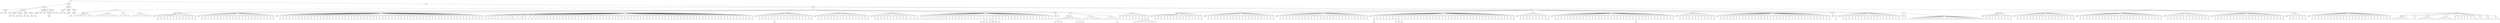 digraph Tree {
	"t0" [label = "TEI"];
	"t1" [label = "teiHeader"];
	"t2" [label = "fileDesc"];
	"t3" [label = "titleStmt"];
	"t4" [label = "title"];
	"t5" [label = "author"];
	"t6" [label = "editionStmt"];
	"t7" [label = "edition"];
	"t8" [label = "respStmt"];
	"t9" [label = "name"];
	"t10" [label = "resp"];
	"t11" [label = "respStmt"];
	"t12" [label = "name"];
	"t13" [label = "resp"];
	"t14" [label = "respStmt"];
	"t15" [label = "name"];
	"t16" [label = "resp"];
	"t17" [label = "respStmt"];
	"t18" [label = "name"];
	"t19" [label = "resp"];
	"t20" [label = "publicationStmt"];
	"t21" [label = "publisher"];
	"t22" [label = "date"];
	"t23" [label = "date"];
	"t24" [label = "availability"];
	"t25" [label = "licence"];
	"t26" [label = "idno"];
	"t27" [label = "idno"];
	"t28" [label = "sourceDesc"];
	"t29" [label = "profileDesc"];
	"t30" [label = "creation"];
	"t31" [label = "date"];
	"t32" [label = "date"];
	"t33" [label = "langUsage"];
	"t34" [label = "language"];
	"t35" [label = "textClass"];
	"t36" [label = "keywords"];
	"t37" [label = "term"];
	"t38" [label = "text"];
	"t39" [label = "body"];
	"t40" [label = "div1"];
	"t41" [label = "head"];
	"t42" [label = "sp"];
	"t43" [label = "l"];
	"t44" [label = "l"];
	"t45" [label = "l"];
	"t46" [label = "l"];
	"t47" [label = "l"];
	"t48" [label = "l"];
	"t49" [label = "l"];
	"t50" [label = "sp"];
	"t51" [label = "l"];
	"t52" [label = "l"];
	"t53" [label = "l"];
	"t54" [label = "l"];
	"t55" [label = "l"];
	"t56" [label = "l"];
	"t57" [label = "l"];
	"t58" [label = "l"];
	"t59" [label = "sp"];
	"t60" [label = "l"];
	"t61" [label = "l"];
	"t62" [label = "l"];
	"t63" [label = "l"];
	"t64" [label = "sp"];
	"t65" [label = "l"];
	"t66" [label = "l"];
	"t67" [label = "l"];
	"t68" [label = "l"];
	"t69" [label = "l"];
	"t70" [label = "l"];
	"t71" [label = "l"];
	"t72" [label = "div1"];
	"t73" [label = "head"];
	"t74" [label = "div2"];
	"t75" [label = "head"];
	"t76" [label = "sp"];
	"t77" [label = "p"];
	"t78" [label = "sp"];
	"t79" [label = "p"];
	"t80" [label = "sp"];
	"t81" [label = "p"];
	"t82" [label = "sp"];
	"t83" [label = "p"];
	"t84" [label = "sp"];
	"t85" [label = "p"];
	"t86" [label = "sp"];
	"t87" [label = "p"];
	"t88" [label = "sp"];
	"t89" [label = "p"];
	"t90" [label = "sp"];
	"t91" [label = "p"];
	"t92" [label = "sp"];
	"t93" [label = "p"];
	"t94" [label = "sp"];
	"t95" [label = "p"];
	"t96" [label = "sp"];
	"t97" [label = "p"];
	"t98" [label = "sp"];
	"t99" [label = "p"];
	"t100" [label = "sp"];
	"t101" [label = "p"];
	"t102" [label = "div2"];
	"t103" [label = "head"];
	"t104" [label = "sp"];
	"t105" [label = "p"];
	"t106" [label = "sp"];
	"t107" [label = "p"];
	"t108" [label = "sp"];
	"t109" [label = "p"];
	"t110" [label = "sp"];
	"t111" [label = "p"];
	"t112" [label = "sp"];
	"t113" [label = "p"];
	"t114" [label = "sp"];
	"t115" [label = "p"];
	"t116" [label = "sp"];
	"t117" [label = "p"];
	"t118" [label = "sp"];
	"t119" [label = "p"];
	"t120" [label = "sp"];
	"t121" [label = "p"];
	"t122" [label = "sp"];
	"t123" [label = "p"];
	"t124" [label = "sp"];
	"t125" [label = "p"];
	"t126" [label = "sp"];
	"t127" [label = "p"];
	"t128" [label = "sp"];
	"t129" [label = "p"];
	"t130" [label = "sp"];
	"t131" [label = "p"];
	"t132" [label = "sp"];
	"t133" [label = "p"];
	"t134" [label = "sp"];
	"t135" [label = "p"];
	"t136" [label = "sp"];
	"t137" [label = "p"];
	"t138" [label = "sp"];
	"t139" [label = "p"];
	"t140" [label = "sp"];
	"t141" [label = "p"];
	"t142" [label = "sp"];
	"t143" [label = "p"];
	"t144" [label = "sp"];
	"t145" [label = "p"];
	"t146" [label = "sp"];
	"t147" [label = "p"];
	"t148" [label = "sp"];
	"t149" [label = "p"];
	"t150" [label = "sp"];
	"t151" [label = "p"];
	"t152" [label = "div2"];
	"t153" [label = "head"];
	"t154" [label = "sp"];
	"t155" [label = "p"];
	"t156" [label = "sp"];
	"t157" [label = "p"];
	"t158" [label = "sp"];
	"t159" [label = "p"];
	"t160" [label = "sp"];
	"t161" [label = "p"];
	"t162" [label = "sp"];
	"t163" [label = "p"];
	"t164" [label = "sp"];
	"t165" [label = "p"];
	"t166" [label = "sp"];
	"t167" [label = "p"];
	"t168" [label = "sp"];
	"t169" [label = "p"];
	"t170" [label = "sp"];
	"t171" [label = "p"];
	"t172" [label = "sp"];
	"t173" [label = "p"];
	"t174" [label = "sp"];
	"t175" [label = "p"];
	"t176" [label = "sp"];
	"t177" [label = "p"];
	"t178" [label = "sp"];
	"t179" [label = "p"];
	"t180" [label = "sp"];
	"t181" [label = "p"];
	"t182" [label = "sp"];
	"t183" [label = "p"];
	"t184" [label = "sp"];
	"t185" [label = "p"];
	"t186" [label = "sp"];
	"t187" [label = "p"];
	"t188" [label = "sp"];
	"t189" [label = "p"];
	"t190" [label = "sp"];
	"t191" [label = "p"];
	"t192" [label = "sp"];
	"t193" [label = "p"];
	"t194" [label = "sp"];
	"t195" [label = "p"];
	"t196" [label = "sp"];
	"t197" [label = "p"];
	"t198" [label = "sp"];
	"t199" [label = "p"];
	"t200" [label = "sp"];
	"t201" [label = "p"];
	"t202" [label = "sp"];
	"t203" [label = "p"];
	"t204" [label = "sp"];
	"t205" [label = "p"];
	"t206" [label = "sp"];
	"t207" [label = "p"];
	"t208" [label = "sp"];
	"t209" [label = "p"];
	"t210" [label = "sp"];
	"t211" [label = "p"];
	"t212" [label = "sp"];
	"t213" [label = "p"];
	"t214" [label = "sp"];
	"t215" [label = "p"];
	"t216" [label = "sp"];
	"t217" [label = "p"];
	"t218" [label = "sp"];
	"t219" [label = "p"];
	"t220" [label = "sp"];
	"t221" [label = "p"];
	"t222" [label = "sp"];
	"t223" [label = "p"];
	"t224" [label = "sp"];
	"t225" [label = "p"];
	"t226" [label = "sp"];
	"t227" [label = "p"];
	"t228" [label = "sp"];
	"t229" [label = "p"];
	"t230" [label = "sp"];
	"t231" [label = "p"];
	"t232" [label = "sp"];
	"t233" [label = "p"];
	"t234" [label = "sp"];
	"t235" [label = "p"];
	"t236" [label = "sp"];
	"t237" [label = "p"];
	"t238" [label = "sp"];
	"t239" [label = "p"];
	"t240" [label = "sp"];
	"t241" [label = "p"];
	"t242" [label = "sp"];
	"t243" [label = "p"];
	"t244" [label = "sp"];
	"t245" [label = "p"];
	"t246" [label = "sp"];
	"t247" [label = "p"];
	"t248" [label = "sp"];
	"t249" [label = "p"];
	"t250" [label = "sp"];
	"t251" [label = "p"];
	"t252" [label = "sp"];
	"t253" [label = "p"];
	"t254" [label = "sp"];
	"t255" [label = "p"];
	"t256" [label = "sp"];
	"t257" [label = "p"];
	"t258" [label = "sp"];
	"t259" [label = "p"];
	"t260" [label = "sp"];
	"t261" [label = "p"];
	"t262" [label = "sp"];
	"t263" [label = "p"];
	"t264" [label = "sp"];
	"t265" [label = "p"];
	"t266" [label = "sp"];
	"t267" [label = "p"];
	"t268" [label = "sp"];
	"t269" [label = "p"];
	"t270" [label = "sp"];
	"t271" [label = "p"];
	"t272" [label = "sp"];
	"t273" [label = "p"];
	"t274" [label = "sp"];
	"t275" [label = "p"];
	"t276" [label = "sp"];
	"t277" [label = "p"];
	"t278" [label = "sp"];
	"t279" [label = "p"];
	"t280" [label = "sp"];
	"t281" [label = "p"];
	"t282" [label = "sp"];
	"t283" [label = "p"];
	"t284" [label = "sp"];
	"t285" [label = "p"];
	"t286" [label = "div2"];
	"t287" [label = "head"];
	"t288" [label = "sp"];
	"t289" [label = "p"];
	"t290" [label = "sp"];
	"t291" [label = "p"];
	"t292" [label = "sp"];
	"t293" [label = "p"];
	"t294" [label = "sp"];
	"t295" [label = "p"];
	"t296" [label = "p"];
	"t297" [label = "sp"];
	"t298" [label = "p"];
	"t299" [label = "sp"];
	"t300" [label = "p"];
	"t301" [label = "sp"];
	"t302" [label = "p"];
	"t303" [label = "sp"];
	"t304" [label = "p"];
	"t305" [label = "p"];
	"t306" [label = "sp"];
	"t307" [label = "p"];
	"t308" [label = "sp"];
	"t309" [label = "p"];
	"t310" [label = "p"];
	"t311" [label = "sp"];
	"t312" [label = "p"];
	"t313" [label = "sp"];
	"t314" [label = "p"];
	"t315" [label = "sp"];
	"t316" [label = "p"];
	"t317" [label = "sp"];
	"t318" [label = "p"];
	"t319" [label = "sp"];
	"t320" [label = "p"];
	"t321" [label = "sp"];
	"t322" [label = "p"];
	"t323" [label = "p"];
	"t324" [label = "sp"];
	"t325" [label = "p"];
	"t326" [label = "sp"];
	"t327" [label = "p"];
	"t328" [label = "sp"];
	"t329" [label = "p"];
	"t330" [label = "sp"];
	"t331" [label = "p"];
	"t332" [label = "sp"];
	"t333" [label = "p"];
	"t334" [label = "sp"];
	"t335" [label = "p"];
	"t336" [label = "sp"];
	"t337" [label = "p"];
	"t338" [label = "sp"];
	"t339" [label = "p"];
	"t340" [label = "sp"];
	"t341" [label = "p"];
	"t342" [label = "sp"];
	"t343" [label = "p"];
	"t344" [label = "sp"];
	"t345" [label = "p"];
	"t346" [label = "sp"];
	"t347" [label = "p"];
	"t348" [label = "sp"];
	"t349" [label = "p"];
	"t350" [label = "sp"];
	"t351" [label = "p"];
	"t352" [label = "sp"];
	"t353" [label = "p"];
	"t354" [label = "sp"];
	"t355" [label = "p"];
	"t356" [label = "sp"];
	"t357" [label = "p"];
	"t358" [label = "sp"];
	"t359" [label = "p"];
	"t360" [label = "sp"];
	"t361" [label = "p"];
	"t362" [label = "sp"];
	"t363" [label = "p"];
	"t364" [label = "sp"];
	"t365" [label = "p"];
	"t366" [label = "sp"];
	"t367" [label = "p"];
	"t368" [label = "sp"];
	"t369" [label = "p"];
	"t370" [label = "sp"];
	"t371" [label = "p"];
	"t372" [label = "sp"];
	"t373" [label = "p"];
	"t374" [label = "sp"];
	"t375" [label = "p"];
	"t376" [label = "sp"];
	"t377" [label = "p"];
	"t378" [label = "sp"];
	"t379" [label = "p"];
	"t380" [label = "sp"];
	"t381" [label = "p"];
	"t382" [label = "sp"];
	"t383" [label = "p"];
	"t384" [label = "sp"];
	"t385" [label = "p"];
	"t386" [label = "sp"];
	"t387" [label = "p"];
	"t388" [label = "sp"];
	"t389" [label = "p"];
	"t390" [label = "sp"];
	"t391" [label = "p"];
	"t392" [label = "sp"];
	"t393" [label = "p"];
	"t394" [label = "sp"];
	"t395" [label = "p"];
	"t396" [label = "sp"];
	"t397" [label = "p"];
	"t398" [label = "sp"];
	"t399" [label = "p"];
	"t400" [label = "sp"];
	"t401" [label = "p"];
	"t402" [label = "sp"];
	"t403" [label = "p"];
	"t404" [label = "sp"];
	"t405" [label = "p"];
	"t406" [label = "sp"];
	"t407" [label = "p"];
	"t408" [label = "sp"];
	"t409" [label = "p"];
	"t410" [label = "sp"];
	"t411" [label = "p"];
	"t412" [label = "sp"];
	"t413" [label = "p"];
	"t414" [label = "sp"];
	"t415" [label = "p"];
	"t416" [label = "sp"];
	"t417" [label = "p"];
	"t418" [label = "sp"];
	"t419" [label = "p"];
	"t420" [label = "sp"];
	"t421" [label = "p"];
	"t422" [label = "sp"];
	"t423" [label = "p"];
	"t424" [label = "sp"];
	"t425" [label = "p"];
	"t426" [label = "sp"];
	"t427" [label = "p"];
	"t428" [label = "sp"];
	"t429" [label = "p"];
	"t430" [label = "sp"];
	"t431" [label = "p"];
	"t432" [label = "sp"];
	"t433" [label = "p"];
	"t434" [label = "sp"];
	"t435" [label = "p"];
	"t436" [label = "sp"];
	"t437" [label = "p"];
	"t438" [label = "sp"];
	"t439" [label = "p"];
	"t440" [label = "sp"];
	"t441" [label = "p"];
	"t442" [label = "sp"];
	"t443" [label = "p"];
	"t444" [label = "sp"];
	"t445" [label = "p"];
	"t446" [label = "sp"];
	"t447" [label = "p"];
	"t448" [label = "sp"];
	"t449" [label = "p"];
	"t450" [label = "sp"];
	"t451" [label = "p"];
	"t452" [label = "sp"];
	"t453" [label = "p"];
	"t454" [label = "sp"];
	"t455" [label = "p"];
	"t456" [label = "sp"];
	"t457" [label = "p"];
	"t458" [label = "div2"];
	"t459" [label = "head"];
	"t460" [label = "sp"];
	"t461" [label = "p"];
	"t462" [label = "sp"];
	"t463" [label = "p"];
	"t464" [label = "sp"];
	"t465" [label = "p"];
	"t466" [label = "sp"];
	"t467" [label = "p"];
	"t468" [label = "sp"];
	"t469" [label = "p"];
	"t470" [label = "sp"];
	"t471" [label = "p"];
	"t472" [label = "hi"];
	"t473" [label = "sp"];
	"t474" [label = "p"];
	"t475" [label = "sp"];
	"t476" [label = "p"];
	"t477" [label = "sp"];
	"t478" [label = "p"];
	"t479" [label = "sp"];
	"t480" [label = "p"];
	"t481" [label = "sp"];
	"t482" [label = "p"];
	"t483" [label = "sp"];
	"t484" [label = "p"];
	"t485" [label = "sp"];
	"t486" [label = "p"];
	"t487" [label = "sp"];
	"t488" [label = "p"];
	"t489" [label = "sp"];
	"t490" [label = "p"];
	"t491" [label = "sp"];
	"t492" [label = "p"];
	"t493" [label = "sp"];
	"t494" [label = "p"];
	"t495" [label = "sp"];
	"t496" [label = "p"];
	"t497" [label = "div2"];
	"t498" [label = "head"];
	"t499" [label = "sp"];
	"t500" [label = "p"];
	"t501" [label = "sp"];
	"t502" [label = "p"];
	"t503" [label = "sp"];
	"t504" [label = "p"];
	"t505" [label = "sp"];
	"t506" [label = "p"];
	"t507" [label = "sp"];
	"t508" [label = "p"];
	"t509" [label = "sp"];
	"t510" [label = "p"];
	"t511" [label = "sp"];
	"t512" [label = "p"];
	"t513" [label = "sp"];
	"t514" [label = "p"];
	"t515" [label = "sp"];
	"t516" [label = "p"];
	"t517" [label = "sp"];
	"t518" [label = "p"];
	"t519" [label = "sp"];
	"t520" [label = "p"];
	"t521" [label = "sp"];
	"t522" [label = "p"];
	"t523" [label = "sp"];
	"t524" [label = "p"];
	"t525" [label = "sp"];
	"t526" [label = "p"];
	"t527" [label = "sp"];
	"t528" [label = "p"];
	"t529" [label = "sp"];
	"t530" [label = "p"];
	"t531" [label = "sp"];
	"t532" [label = "p"];
	"t533" [label = "div2"];
	"t534" [label = "head"];
	"t535" [label = "sp"];
	"t536" [label = "p"];
	"t537" [label = "sp"];
	"t538" [label = "p"];
	"t539" [label = "sp"];
	"t540" [label = "p"];
	"t541" [label = "sp"];
	"t542" [label = "p"];
	"t543" [label = "sp"];
	"t544" [label = "p"];
	"t545" [label = "sp"];
	"t546" [label = "p"];
	"t547" [label = "sp"];
	"t548" [label = "p"];
	"t549" [label = "sp"];
	"t550" [label = "p"];
	"t551" [label = "sp"];
	"t552" [label = "p"];
	"t553" [label = "sp"];
	"t554" [label = "p"];
	"t555" [label = "sp"];
	"t556" [label = "p"];
	"t557" [label = "p"];
	"t558" [label = "sp"];
	"t559" [label = "p"];
	"t560" [label = "sp"];
	"t561" [label = "p"];
	"t562" [label = "sp"];
	"t563" [label = "p"];
	"t564" [label = "div2"];
	"t565" [label = "head"];
	"t566" [label = "sp"];
	"t567" [label = "p"];
	"t568" [label = "sp"];
	"t569" [label = "p"];
	"t570" [label = "sp"];
	"t571" [label = "p"];
	"t572" [label = "sp"];
	"t573" [label = "p"];
	"t574" [label = "sp"];
	"t575" [label = "p"];
	"t576" [label = "sp"];
	"t577" [label = "p"];
	"t578" [label = "sp"];
	"t579" [label = "p"];
	"t580" [label = "sp"];
	"t581" [label = "p"];
	"t582" [label = "p"];
	"t583" [label = "sp"];
	"t584" [label = "p"];
	"t585" [label = "sp"];
	"t586" [label = "p"];
	"t587" [label = "sp"];
	"t588" [label = "p"];
	"t589" [label = "sp"];
	"t590" [label = "p"];
	"t591" [label = "sp"];
	"t592" [label = "p"];
	"t593" [label = "sp"];
	"t594" [label = "p"];
	"t595" [label = "sp"];
	"t596" [label = "p"];
	"t597" [label = "sp"];
	"t598" [label = "p"];
	"t599" [label = "sp"];
	"t600" [label = "p"];
	"t601" [label = "sp"];
	"t602" [label = "p"];
	"t603" [label = "sp"];
	"t604" [label = "p"];
	"t605" [label = "sp"];
	"t606" [label = "p"];
	"t607" [label = "sp"];
	"t608" [label = "p"];
	"t609" [label = "hi"];
	"t610" [label = "hi"];
	"t611" [label = "hi"];
	"t612" [label = "sp"];
	"t613" [label = "p"];
	"t614" [label = "hi"];
	"t615" [label = "hi"];
	"t616" [label = "hi"];
	"t617" [label = "hi"];
	"t618" [label = "sp"];
	"t619" [label = "p"];
	"t620" [label = "sp"];
	"t621" [label = "p"];
	"t622" [label = "sp"];
	"t623" [label = "p"];
	"t624" [label = "sp"];
	"t625" [label = "p"];
	"t626" [label = "sp"];
	"t627" [label = "p"];
	"t628" [label = "sp"];
	"t629" [label = "p"];
	"t630" [label = "sp"];
	"t631" [label = "p"];
	"t632" [label = "sp"];
	"t633" [label = "p"];
	"t634" [label = "sp"];
	"t635" [label = "p"];
	"t636" [label = "sp"];
	"t637" [label = "p"];
	"t638" [label = "sp"];
	"t639" [label = "p"];
	"t640" [label = "sp"];
	"t641" [label = "p"];
	"t642" [label = "sp"];
	"t643" [label = "p"];
	"t644" [label = "sp"];
	"t645" [label = "p"];
	"t646" [label = "sp"];
	"t647" [label = "p"];
	"t648" [label = "sp"];
	"t649" [label = "p"];
	"t650" [label = "sp"];
	"t651" [label = "p"];
	"t652" [label = "sp"];
	"t653" [label = "p"];
	"t654" [label = "sp"];
	"t655" [label = "p"];
	"t656" [label = "sp"];
	"t657" [label = "p"];
	"t658" [label = "div2"];
	"t659" [label = "head"];
	"t660" [label = "sp"];
	"t661" [label = "p"];
	"t662" [label = "div2"];
	"t663" [label = "head"];
	"t664" [label = "sp"];
	"t665" [label = "l"];
	"t666" [label = "hi"];
	"t667" [label = "hi"];
	"t668" [label = "hi"];
	"t669" [label = "l"];
	"t670" [label = "l"];
	"t671" [label = "l"];
	"t672" [label = "l"];
	"t673" [label = "l"];
	"t674" [label = "l"];
	"t675" [label = "l"];
	"t676" [label = "hi"];
	"t677" [label = "hi"];
	"t678" [label = "hi"];
	"t679" [label = "sp"];
	"t680" [label = "l"];
	"t681" [label = "l"];
	"t682" [label = "l"];
	"t683" [label = "l"];
	"t684" [label = "l"];
	"t685" [label = "l"];
	"t686" [label = "l"];
	"t687" [label = "sp"];
	"t688" [label = "l"];
	"t689" [label = "l"];
	"t690" [label = "l"];
	"t691" [label = "l"];
	"t692" [label = "l"];
	"t693" [label = "hi"];
	"t694" [label = "l"];
	"t695" [label = "div2"];
	"t696" [label = "head"];
	"t697" [label = "sp"];
	"t698" [label = "p"];
	"t699" [label = "sp"];
	"t700" [label = "p"];
	"t701" [label = "sp"];
	"t702" [label = "p"];
	"t703" [label = "sp"];
	"t704" [label = "p"];
	"t705" [label = "sp"];
	"t706" [label = "p"];
	"t707" [label = "sp"];
	"t708" [label = "p"];
	"t709" [label = "sp"];
	"t710" [label = "p"];
	"t711" [label = "sp"];
	"t712" [label = "lg"];
	"t713" [label = "l"];
	"t714" [label = "l"];
	"t715" [label = "l"];
	"t716" [label = "l"];
	"t717" [label = "l"];
	"t718" [label = "l"];
	"t719" [label = "l"];
	"t720" [label = "l"];
	"t721" [label = "sp"];
	"t722" [label = "p"];
	"t723" [label = "div1"];
	"t724" [label = "head"];
	"t725" [label = "div2"];
	"t726" [label = "head"];
	"t727" [label = "sp"];
	"t728" [label = "p"];
	"t729" [label = "sp"];
	"t730" [label = "p"];
	"t731" [label = "sp"];
	"t732" [label = "p"];
	"t733" [label = "sp"];
	"t734" [label = "p"];
	"t735" [label = "sp"];
	"t736" [label = "p"];
	"t737" [label = "sp"];
	"t738" [label = "p"];
	"t739" [label = "sp"];
	"t740" [label = "p"];
	"t741" [label = "sp"];
	"t742" [label = "p"];
	"t743" [label = "sp"];
	"t744" [label = "p"];
	"t745" [label = "sp"];
	"t746" [label = "p"];
	"t747" [label = "sp"];
	"t748" [label = "p"];
	"t749" [label = "sp"];
	"t750" [label = "p"];
	"t751" [label = "sp"];
	"t752" [label = "p"];
	"t753" [label = "sp"];
	"t754" [label = "p"];
	"t755" [label = "sp"];
	"t756" [label = "p"];
	"t757" [label = "sp"];
	"t758" [label = "p"];
	"t759" [label = "div2"];
	"t760" [label = "head"];
	"t761" [label = "sp"];
	"t762" [label = "p"];
	"t763" [label = "sp"];
	"t764" [label = "p"];
	"t765" [label = "sp"];
	"t766" [label = "p"];
	"t767" [label = "sp"];
	"t768" [label = "p"];
	"t769" [label = "sp"];
	"t770" [label = "p"];
	"t771" [label = "sp"];
	"t772" [label = "p"];
	"t773" [label = "sp"];
	"t774" [label = "p"];
	"t775" [label = "sp"];
	"t776" [label = "p"];
	"t777" [label = "sp"];
	"t778" [label = "p"];
	"t779" [label = "sp"];
	"t780" [label = "p"];
	"t781" [label = "sp"];
	"t782" [label = "p"];
	"t783" [label = "sp"];
	"t784" [label = "p"];
	"t785" [label = "sp"];
	"t786" [label = "p"];
	"t787" [label = "sp"];
	"t788" [label = "p"];
	"t789" [label = "sp"];
	"t790" [label = "p"];
	"t791" [label = "sp"];
	"t792" [label = "p"];
	"t793" [label = "sp"];
	"t794" [label = "p"];
	"t795" [label = "sp"];
	"t796" [label = "p"];
	"t797" [label = "sp"];
	"t798" [label = "p"];
	"t799" [label = "sp"];
	"t800" [label = "p"];
	"t801" [label = "sp"];
	"t802" [label = "p"];
	"t803" [label = "sp"];
	"t804" [label = "p"];
	"t805" [label = "div2"];
	"t806" [label = "head"];
	"t807" [label = "sp"];
	"t808" [label = "p"];
	"t809" [label = "sp"];
	"t810" [label = "p"];
	"t811" [label = "sp"];
	"t812" [label = "p"];
	"t813" [label = "sp"];
	"t814" [label = "p"];
	"t815" [label = "sp"];
	"t816" [label = "p"];
	"t817" [label = "sp"];
	"t818" [label = "p"];
	"t819" [label = "sp"];
	"t820" [label = "p"];
	"t821" [label = "sp"];
	"t822" [label = "p"];
	"t823" [label = "sp"];
	"t824" [label = "p"];
	"t825" [label = "sp"];
	"t826" [label = "p"];
	"t827" [label = "sp"];
	"t828" [label = "p"];
	"t829" [label = "sp"];
	"t830" [label = "p"];
	"t831" [label = "sp"];
	"t832" [label = "p"];
	"t833" [label = "sp"];
	"t834" [label = "p"];
	"t835" [label = "sp"];
	"t836" [label = "p"];
	"t837" [label = "sp"];
	"t838" [label = "p"];
	"t839" [label = "sp"];
	"t840" [label = "p"];
	"t841" [label = "sp"];
	"t842" [label = "p"];
	"t843" [label = "sp"];
	"t844" [label = "p"];
	"t845" [label = "sp"];
	"t846" [label = "p"];
	"t847" [label = "sp"];
	"t848" [label = "p"];
	"t849" [label = "sp"];
	"t850" [label = "p"];
	"t851" [label = "sp"];
	"t852" [label = "p"];
	"t853" [label = "sp"];
	"t854" [label = "p"];
	"t855" [label = "sp"];
	"t856" [label = "p"];
	"t857" [label = "sp"];
	"t858" [label = "p"];
	"t859" [label = "sp"];
	"t860" [label = "p"];
	"t861" [label = "sp"];
	"t862" [label = "p"];
	"t863" [label = "sp"];
	"t864" [label = "p"];
	"t865" [label = "div2"];
	"t866" [label = "head"];
	"t867" [label = "sp"];
	"t868" [label = "p"];
	"t869" [label = "hi"];
	"t870" [label = "sp"];
	"t871" [label = "p"];
	"t872" [label = "sp"];
	"t873" [label = "p"];
	"t874" [label = "sp"];
	"t875" [label = "p"];
	"t876" [label = "sp"];
	"t877" [label = "p"];
	"t878" [label = "sp"];
	"t879" [label = "p"];
	"t880" [label = "sp"];
	"t881" [label = "p"];
	"t882" [label = "sp"];
	"t883" [label = "p"];
	"t884" [label = "sp"];
	"t885" [label = "p"];
	"t886" [label = "hi"];
	"t887" [label = "hi"];
	"t888" [label = "hi"];
	"t889" [label = "sp"];
	"t890" [label = "p"];
	"t891" [label = "sp"];
	"t892" [label = "p"];
	"t893" [label = "sp"];
	"t894" [label = "p"];
	"t895" [label = "sp"];
	"t896" [label = "p"];
	"t897" [label = "sp"];
	"t898" [label = "p"];
	"t899" [label = "sp"];
	"t900" [label = "p"];
	"t901" [label = "sp"];
	"t902" [label = "p"];
	"t903" [label = "sp"];
	"t904" [label = "p"];
	"t905" [label = "sp"];
	"t906" [label = "p"];
	"t907" [label = "sp"];
	"t908" [label = "p"];
	"t909" [label = "sp"];
	"t910" [label = "p"];
	"t911" [label = "sp"];
	"t912" [label = "p"];
	"t913" [label = "sp"];
	"t914" [label = "p"];
	"t915" [label = "sp"];
	"t916" [label = "p"];
	"t917" [label = "sp"];
	"t918" [label = "p"];
	"t919" [label = "sp"];
	"t920" [label = "p"];
	"t921" [label = "sp"];
	"t922" [label = "p"];
	"t923" [label = "sp"];
	"t924" [label = "p"];
	"t925" [label = "sp"];
	"t926" [label = "p"];
	"t927" [label = "sp"];
	"t928" [label = "p"];
	"t929" [label = "sp"];
	"t930" [label = "p"];
	"t931" [label = "sp"];
	"t932" [label = "p"];
	"t933" [label = "sp"];
	"t934" [label = "p"];
	"t935" [label = "sp"];
	"t936" [label = "p"];
	"t937" [label = "sp"];
	"t938" [label = "p"];
	"t939" [label = "sp"];
	"t940" [label = "p"];
	"t941" [label = "sp"];
	"t942" [label = "p"];
	"t943" [label = "sp"];
	"t944" [label = "p"];
	"t945" [label = "sp"];
	"t946" [label = "p"];
	"t947" [label = "sp"];
	"t948" [label = "p"];
	"t949" [label = "sp"];
	"t950" [label = "p"];
	"t951" [label = "sp"];
	"t952" [label = "p"];
	"t953" [label = "sp"];
	"t954" [label = "p"];
	"t955" [label = "sp"];
	"t956" [label = "p"];
	"t957" [label = "sp"];
	"t958" [label = "p"];
	"t959" [label = "sp"];
	"t960" [label = "p"];
	"t961" [label = "sp"];
	"t962" [label = "p"];
	"t963" [label = "div2"];
	"t964" [label = "head"];
	"t965" [label = "sp"];
	"t966" [label = "p"];
	"t967" [label = "sp"];
	"t968" [label = "p"];
	"t969" [label = "sp"];
	"t970" [label = "p"];
	"t971" [label = "sp"];
	"t972" [label = "p"];
	"t973" [label = "sp"];
	"t974" [label = "p"];
	"t975" [label = "sp"];
	"t976" [label = "p"];
	"t977" [label = "sp"];
	"t978" [label = "p"];
	"t979" [label = "sp"];
	"t980" [label = "p"];
	"t981" [label = "sp"];
	"t982" [label = "p"];
	"t983" [label = "sp"];
	"t984" [label = "p"];
	"t985" [label = "div2"];
	"t986" [label = "head"];
	"t987" [label = "sp"];
	"t988" [label = "p"];
	"t989" [label = "sp"];
	"t990" [label = "p"];
	"t991" [label = "sp"];
	"t992" [label = "p"];
	"t993" [label = "sp"];
	"t994" [label = "p"];
	"t995" [label = "sp"];
	"t996" [label = "p"];
	"t997" [label = "sp"];
	"t998" [label = "p"];
	"t999" [label = "sp"];
	"t1000" [label = "p"];
	"t1001" [label = "sp"];
	"t1002" [label = "p"];
	"t1003" [label = "sp"];
	"t1004" [label = "p"];
	"t1005" [label = "sp"];
	"t1006" [label = "p"];
	"t1007" [label = "sp"];
	"t1008" [label = "p"];
	"t1009" [label = "sp"];
	"t1010" [label = "p"];
	"t1011" [label = "sp"];
	"t1012" [label = "p"];
	"t1013" [label = "sp"];
	"t1014" [label = "p"];
	"t1015" [label = "sp"];
	"t1016" [label = "p"];
	"t1017" [label = "sp"];
	"t1018" [label = "p"];
	"t1019" [label = "sp"];
	"t1020" [label = "p"];
	"t1021" [label = "sp"];
	"t1022" [label = "p"];
	"t1023" [label = "sp"];
	"t1024" [label = "p"];
	"t1025" [label = "sp"];
	"t1026" [label = "p"];
	"t1027" [label = "sp"];
	"t1028" [label = "p"];
	"t1029" [label = "sp"];
	"t1030" [label = "p"];
	"t1031" [label = "sp"];
	"t1032" [label = "p"];
	"t1033" [label = "sp"];
	"t1034" [label = "p"];
	"t1035" [label = "sp"];
	"t1036" [label = "p"];
	"t1037" [label = "sp"];
	"t1038" [label = "p"];
	"t1039" [label = "sp"];
	"t1040" [label = "p"];
	"t1041" [label = "hi"];
	"t1042" [label = "sp"];
	"t1043" [label = "p"];
	"t1044" [label = "sp"];
	"t1045" [label = "p"];
	"t1046" [label = "sp"];
	"t1047" [label = "p"];
	"t1048" [label = "sp"];
	"t1049" [label = "p"];
	"t1050" [label = "sp"];
	"t1051" [label = "p"];
	"t1052" [label = "sp"];
	"t1053" [label = "p"];
	"t1054" [label = "sp"];
	"t1055" [label = "p"];
	"t1056" [label = "sp"];
	"t1057" [label = "p"];
	"t1058" [label = "sp"];
	"t1059" [label = "p"];
	"t1060" [label = "sp"];
	"t1061" [label = "p"];
	"t1062" [label = "sp"];
	"t1063" [label = "p"];
	"t1064" [label = "sp"];
	"t1065" [label = "p"];
	"t1066" [label = "div2"];
	"t1067" [label = "head"];
	"t1068" [label = "sp"];
	"t1069" [label = "p"];
	"t1070" [label = "sp"];
	"t1071" [label = "p"];
	"t1072" [label = "sp"];
	"t1073" [label = "p"];
	"t1074" [label = "sp"];
	"t1075" [label = "p"];
	"t1076" [label = "sp"];
	"t1077" [label = "p"];
	"t1078" [label = "sp"];
	"t1079" [label = "p"];
	"t1080" [label = "sp"];
	"t1081" [label = "p"];
	"t1082" [label = "sp"];
	"t1083" [label = "p"];
	"t1084" [label = "sp"];
	"t1085" [label = "p"];
	"t1086" [label = "sp"];
	"t1087" [label = "p"];
	"t1088" [label = "sp"];
	"t1089" [label = "p"];
	"t1090" [label = "sp"];
	"t1091" [label = "p"];
	"t1092" [label = "div2"];
	"t1093" [label = "head"];
	"t1094" [label = "sp"];
	"t1095" [label = "p"];
	"t1096" [label = "sp"];
	"t1097" [label = "p"];
	"t1098" [label = "sp"];
	"t1099" [label = "p"];
	"t1100" [label = "sp"];
	"t1101" [label = "p"];
	"t1102" [label = "sp"];
	"t1103" [label = "p"];
	"t1104" [label = "sp"];
	"t1105" [label = "p"];
	"t1106" [label = "sp"];
	"t1107" [label = "p"];
	"t1108" [label = "sp"];
	"t1109" [label = "p"];
	"t1110" [label = "sp"];
	"t1111" [label = "p"];
	"t1112" [label = "sp"];
	"t1113" [label = "p"];
	"t1114" [label = "sp"];
	"t1115" [label = "p"];
	"t1116" [label = "sp"];
	"t1117" [label = "p"];
	"t1118" [label = "sp"];
	"t1119" [label = "p"];
	"t1120" [label = "sp"];
	"t1121" [label = "p"];
	"t1122" [label = "sp"];
	"t1123" [label = "p"];
	"t1124" [label = "sp"];
	"t1125" [label = "p"];
	"t1126" [label = "sp"];
	"t1127" [label = "p"];
	"t1128" [label = "sp"];
	"t1129" [label = "p"];
	"t1130" [label = "sp"];
	"t1131" [label = "p"];
	"t1132" [label = "sp"];
	"t1133" [label = "p"];
	"t1134" [label = "sp"];
	"t1135" [label = "p"];
	"t1136" [label = "sp"];
	"t1137" [label = "p"];
	"t1138" [label = "sp"];
	"t1139" [label = "p"];
	"t1140" [label = "sp"];
	"t1141" [label = "p"];
	"t1142" [label = "sp"];
	"t1143" [label = "p"];
	"t1144" [label = "sp"];
	"t1145" [label = "p"];
	"t1146" [label = "sp"];
	"t1147" [label = "p"];
	"t1148" [label = "sp"];
	"t1149" [label = "p"];
	"t1150" [label = "sp"];
	"t1151" [label = "p"];
	"t1152" [label = "sp"];
	"t1153" [label = "p"];
	"t1154" [label = "sp"];
	"t1155" [label = "p"];
	"t1156" [label = "sp"];
	"t1157" [label = "p"];
	"t1158" [label = "sp"];
	"t1159" [label = "p"];
	"t1160" [label = "sp"];
	"t1161" [label = "p"];
	"t1162" [label = "sp"];
	"t1163" [label = "p"];
	"t1164" [label = "sp"];
	"t1165" [label = "p"];
	"t1166" [label = "div2"];
	"t1167" [label = "head"];
	"t1168" [label = "sp"];
	"t1169" [label = "p"];
	"t1170" [label = "div2"];
	"t1171" [label = "head"];
	"t1172" [label = "sp"];
	"t1173" [label = "p"];
	"t1174" [label = "sp"];
	"t1175" [label = "p"];
	"t1176" [label = "sp"];
	"t1177" [label = "p"];
	"t1178" [label = "sp"];
	"t1179" [label = "p"];
	"t1180" [label = "sp"];
	"t1181" [label = "p"];
	"t1182" [label = "sp"];
	"t1183" [label = "p"];
	"t1184" [label = "sp"];
	"t1185" [label = "p"];
	"t1186" [label = "sp"];
	"t1187" [label = "p"];
	"t1188" [label = "sp"];
	"t1189" [label = "p"];
	"t1190" [label = "sp"];
	"t1191" [label = "p"];
	"t1192" [label = "sp"];
	"t1193" [label = "p"];
	"t1194" [label = "sp"];
	"t1195" [label = "p"];
	"t1196" [label = "sp"];
	"t1197" [label = "p"];
	"t1198" [label = "sp"];
	"t1199" [label = "p"];
	"t1200" [label = "sp"];
	"t1201" [label = "p"];
	"t1202" [label = "sp"];
	"t1203" [label = "p"];
	"t1204" [label = "sp"];
	"t1205" [label = "p"];
	"t1206" [label = "sp"];
	"t1207" [label = "p"];
	"t1208" [label = "sp"];
	"t1209" [label = "p"];
	"t1210" [label = "div2"];
	"t1211" [label = "head"];
	"t1212" [label = "sp"];
	"t1213" [label = "l"];
	"t1214" [label = "l"];
	"t1215" [label = "sp"];
	"t1216" [label = "l"];
	"t1217" [label = "l"];
	"t1218" [label = "l"];
	"t1219" [label = "l"];
	"t1220" [label = "l"];
	"t1221" [label = "l"];
	"t1222" [label = "l"];
	"t1223" [label = "l"];
	"t1224" [label = "l"];
	"t1225" [label = "l"];
	"t1226" [label = "l"];
	"t1227" [label = "l"];
	"t1228" [label = "l"];
	"t1229" [label = "l"];
	"t1230" [label = "l"];
	"t1231" [label = "l"];
	"t1232" [label = "l"];
	"t1233" [label = "l"];
	"t1234" [label = "l"];
	"t1235" [label = "l"];
	"t1236" [label = "l"];
	"t1237" [label = "l"];
	"t1238" [label = "l"];
	"t1239" [label = "l"];
	"t1240" [label = "l"];
	"t1241" [label = "div1"];
	"t1242" [label = "head"];
	"t1243" [label = "div2"];
	"t1244" [label = "head"];
	"t1245" [label = "sp"];
	"t1246" [label = "p"];
	"t1247" [label = "sp"];
	"t1248" [label = "p"];
	"t1249" [label = "sp"];
	"t1250" [label = "p"];
	"t1251" [label = "sp"];
	"t1252" [label = "p"];
	"t1253" [label = "sp"];
	"t1254" [label = "p"];
	"t1255" [label = "sp"];
	"t1256" [label = "p"];
	"t1257" [label = "sp"];
	"t1258" [label = "p"];
	"t1259" [label = "sp"];
	"t1260" [label = "p"];
	"t1261" [label = "sp"];
	"t1262" [label = "p"];
	"t1263" [label = "div2"];
	"t1264" [label = "head"];
	"t1265" [label = "sp"];
	"t1266" [label = "p"];
	"t1267" [label = "sp"];
	"t1268" [label = "p"];
	"t1269" [label = "sp"];
	"t1270" [label = "p"];
	"t1271" [label = "sp"];
	"t1272" [label = "p"];
	"t1273" [label = "sp"];
	"t1274" [label = "p"];
	"t1275" [label = "sp"];
	"t1276" [label = "p"];
	"t1277" [label = "sp"];
	"t1278" [label = "p"];
	"t1279" [label = "sp"];
	"t1280" [label = "p"];
	"t1281" [label = "sp"];
	"t1282" [label = "p"];
	"t1283" [label = "sp"];
	"t1284" [label = "p"];
	"t1285" [label = "sp"];
	"t1286" [label = "p"];
	"t1287" [label = "sp"];
	"t1288" [label = "p"];
	"t1289" [label = "sp"];
	"t1290" [label = "p"];
	"t1291" [label = "sp"];
	"t1292" [label = "p"];
	"t1293" [label = "sp"];
	"t1294" [label = "p"];
	"t1295" [label = "sp"];
	"t1296" [label = "p"];
	"t1297" [label = "sp"];
	"t1298" [label = "p"];
	"t1299" [label = "sp"];
	"t1300" [label = "p"];
	"t1301" [label = "sp"];
	"t1302" [label = "p"];
	"t1303" [label = "div2"];
	"t1304" [label = "head"];
	"t1305" [label = "sp"];
	"t1306" [label = "p"];
	"t1307" [label = "sp"];
	"t1308" [label = "p"];
	"t1309" [label = "sp"];
	"t1310" [label = "p"];
	"t1311" [label = "sp"];
	"t1312" [label = "p"];
	"t1313" [label = "sp"];
	"t1314" [label = "p"];
	"t1315" [label = "sp"];
	"t1316" [label = "p"];
	"t1317" [label = "sp"];
	"t1318" [label = "p"];
	"t1319" [label = "sp"];
	"t1320" [label = "p"];
	"t1321" [label = "sp"];
	"t1322" [label = "p"];
	"t1323" [label = "sp"];
	"t1324" [label = "p"];
	"t1325" [label = "sp"];
	"t1326" [label = "p"];
	"t1327" [label = "sp"];
	"t1328" [label = "p"];
	"t1329" [label = "sp"];
	"t1330" [label = "p"];
	"t1331" [label = "sp"];
	"t1332" [label = "p"];
	"t1333" [label = "sp"];
	"t1334" [label = "p"];
	"t1335" [label = "sp"];
	"t1336" [label = "p"];
	"t1337" [label = "sp"];
	"t1338" [label = "p"];
	"t1339" [label = "sp"];
	"t1340" [label = "p"];
	"t1341" [label = "sp"];
	"t1342" [label = "p"];
	"t1343" [label = "sp"];
	"t1344" [label = "p"];
	"t1345" [label = "sp"];
	"t1346" [label = "p"];
	"t1347" [label = "sp"];
	"t1348" [label = "p"];
	"t1349" [label = "sp"];
	"t1350" [label = "p"];
	"t1351" [label = "sp"];
	"t1352" [label = "p"];
	"t1353" [label = "sp"];
	"t1354" [label = "p"];
	"t1355" [label = "sp"];
	"t1356" [label = "p"];
	"t1357" [label = "sp"];
	"t1358" [label = "p"];
	"t1359" [label = "div2"];
	"t1360" [label = "head"];
	"t1361" [label = "sp"];
	"t1362" [label = "p"];
	"t1363" [label = "sp"];
	"t1364" [label = "p"];
	"t1365" [label = "sp"];
	"t1366" [label = "p"];
	"t1367" [label = "sp"];
	"t1368" [label = "p"];
	"t1369" [label = "sp"];
	"t1370" [label = "p"];
	"t1371" [label = "sp"];
	"t1372" [label = "p"];
	"t1373" [label = "sp"];
	"t1374" [label = "p"];
	"t1375" [label = "sp"];
	"t1376" [label = "p"];
	"t1377" [label = "sp"];
	"t1378" [label = "p"];
	"t1379" [label = "sp"];
	"t1380" [label = "p"];
	"t1381" [label = "sp"];
	"t1382" [label = "p"];
	"t1383" [label = "sp"];
	"t1384" [label = "p"];
	"t1385" [label = "sp"];
	"t1386" [label = "p"];
	"t1387" [label = "sp"];
	"t1388" [label = "p"];
	"t1389" [label = "div2"];
	"t1390" [label = "head"];
	"t1391" [label = "sp"];
	"t1392" [label = "p"];
	"t1393" [label = "sp"];
	"t1394" [label = "p"];
	"t1395" [label = "sp"];
	"t1396" [label = "p"];
	"t1397" [label = "sp"];
	"t1398" [label = "p"];
	"t1399" [label = "sp"];
	"t1400" [label = "p"];
	"t1401" [label = "sp"];
	"t1402" [label = "p"];
	"t1403" [label = "sp"];
	"t1404" [label = "p"];
	"t1405" [label = "sp"];
	"t1406" [label = "p"];
	"t1407" [label = "sp"];
	"t1408" [label = "p"];
	"t1409" [label = "sp"];
	"t1410" [label = "p"];
	"t1411" [label = "sp"];
	"t1412" [label = "p"];
	"t1413" [label = "sp"];
	"t1414" [label = "p"];
	"t1415" [label = "sp"];
	"t1416" [label = "p"];
	"t1417" [label = "sp"];
	"t1418" [label = "p"];
	"t1419" [label = "sp"];
	"t1420" [label = "p"];
	"t1421" [label = "sp"];
	"t1422" [label = "p"];
	"t1423" [label = "sp"];
	"t1424" [label = "p"];
	"t1425" [label = "sp"];
	"t1426" [label = "p"];
	"t1427" [label = "sp"];
	"t1428" [label = "p"];
	"t1429" [label = "sp"];
	"t1430" [label = "p"];
	"t1431" [label = "sp"];
	"t1432" [label = "p"];
	"t1433" [label = "sp"];
	"t1434" [label = "p"];
	"t1435" [label = "sp"];
	"t1436" [label = "p"];
	"t1437" [label = "div2"];
	"t1438" [label = "head"];
	"t1439" [label = "sp"];
	"t1440" [label = "p"];
	"t1441" [label = "sp"];
	"t1442" [label = "p"];
	"t1443" [label = "sp"];
	"t1444" [label = "p"];
	"t1445" [label = "sp"];
	"t1446" [label = "p"];
	"t1447" [label = "sp"];
	"t1448" [label = "p"];
	"t1449" [label = "sp"];
	"t1450" [label = "p"];
	"t1451" [label = "div2"];
	"t1452" [label = "head"];
	"t1453" [label = "sp"];
	"t1454" [label = "p"];
	"t1455" [label = "sp"];
	"t1456" [label = "p"];
	"t1457" [label = "sp"];
	"t1458" [label = "p"];
	"t1459" [label = "sp"];
	"t1460" [label = "p"];
	"t1461" [label = "sp"];
	"t1462" [label = "p"];
	"t1463" [label = "sp"];
	"t1464" [label = "p"];
	"t1465" [label = "sp"];
	"t1466" [label = "p"];
	"t1467" [label = "sp"];
	"t1468" [label = "p"];
	"t1469" [label = "sp"];
	"t1470" [label = "p"];
	"t1471" [label = "sp"];
	"t1472" [label = "p"];
	"t1473" [label = "sp"];
	"t1474" [label = "p"];
	"t1475" [label = "sp"];
	"t1476" [label = "p"];
	"t1477" [label = "sp"];
	"t1478" [label = "p"];
	"t1479" [label = "sp"];
	"t1480" [label = "p"];
	"t1481" [label = "sp"];
	"t1482" [label = "p"];
	"t1483" [label = "sp"];
	"t1484" [label = "p"];
	"t1485" [label = "sp"];
	"t1486" [label = "p"];
	"t1487" [label = "sp"];
	"t1488" [label = "p"];
	"t1489" [label = "sp"];
	"t1490" [label = "p"];
	"t1491" [label = "sp"];
	"t1492" [label = "p"];
	"t1493" [label = "sp"];
	"t1494" [label = "p"];
	"t1495" [label = "sp"];
	"t1496" [label = "p"];
	"t1497" [label = "sp"];
	"t1498" [label = "p"];
	"t1499" [label = "sp"];
	"t1500" [label = "p"];
	"t1501" [label = "sp"];
	"t1502" [label = "p"];
	"t1503" [label = "sp"];
	"t1504" [label = "p"];
	"t1505" [label = "div2"];
	"t1506" [label = "head"];
	"t1507" [label = "sp"];
	"t1508" [label = "l"];
	"t1509" [label = "l"];
	"t1510" [label = "l"];
	"t1511" [label = "l"];
	"t1512" [label = "l"];
	"t1513" [label = "l"];
	"t1514" [label = "sp"];
	"t1515" [label = "l"];
	"t1516" [label = "l"];
	"t1517" [label = "sp"];
	"t1518" [label = "l"];
	"t1519" [label = "l"];
	"t1520" [label = "l"];
	"t1521" [label = "l"];
	"t1522" [label = "l"];
	"t1523" [label = "l"];
	"t1524" [label = "sp"];
	"t1525" [label = "l"];
	"t1526" [label = "l"];
	"t1527" [label = "l"];
	"t1528" [label = "l"];
	"t1529" [label = "l"];
	"t1530" [label = "l"];
	"t1531" [label = "sp"];
	"t1532" [label = "l"];
	"t1533" [label = "sp"];
	"t1534" [label = "l"];
	"t1535" [label = "sp"];
	"t1536" [label = "l"];
	"t1537" [label = "sp"];
	"t1538" [label = "l"];
	"t1539" [label = "sp"];
	"t1540" [label = "l"];
	"t1541" [label = "sp"];
	"t1542" [label = "l"];
	"t1543" [label = "sp"];
	"t1544" [label = "l"];
	"t1545" [label = "l"];
	"t1546" [label = "sp"];
	"t1547" [label = "l"];
	"t1548" [label = "l"];
	"t1549" [label = "sp"];
	"t1550" [label = "l"];
	"t1551" [label = "l"];
	"t1552" [label = "l"];
	"t1553" [label = "sp"];
	"t1554" [label = "l"];
	"t1555" [label = "l"];
	"t0" -> "t1";
	"t1" -> "t2";
	"t2" -> "t3";
	"t3" -> "t4";
	"t3" -> "t5";
	"t2" -> "t6";
	"t6" -> "t7";
	"t6" -> "t8";
	"t8" -> "t9";
	"t8" -> "t10";
	"t6" -> "t11";
	"t11" -> "t12";
	"t11" -> "t13";
	"t6" -> "t14";
	"t14" -> "t15";
	"t14" -> "t16";
	"t6" -> "t17";
	"t17" -> "t18";
	"t17" -> "t19";
	"t2" -> "t20";
	"t20" -> "t21";
	"t20" -> "t22";
	"t20" -> "t23";
	"t20" -> "t24";
	"t24" -> "t25";
	"t20" -> "t26";
	"t20" -> "t27";
	"t2" -> "t28";
	"t1" -> "t29";
	"t29" -> "t30";
	"t30" -> "t31";
	"t30" -> "t32";
	"t29" -> "t33";
	"t33" -> "t34";
	"t29" -> "t35";
	"t35" -> "t36";
	"t36" -> "t37";
	"t0" -> "t38";
	"t38" -> "t39";
	"t39" -> "t40";
	"t40" -> "t41";
	"t40" -> "t42";
	"t42" -> "t43";
	"t42" -> "t44";
	"t42" -> "t45";
	"t42" -> "t46";
	"t42" -> "t47";
	"t42" -> "t48";
	"t42" -> "t49";
	"t40" -> "t50";
	"t50" -> "t51";
	"t50" -> "t52";
	"t50" -> "t53";
	"t50" -> "t54";
	"t50" -> "t55";
	"t50" -> "t56";
	"t50" -> "t57";
	"t50" -> "t58";
	"t40" -> "t59";
	"t59" -> "t60";
	"t59" -> "t61";
	"t59" -> "t62";
	"t59" -> "t63";
	"t40" -> "t64";
	"t64" -> "t65";
	"t64" -> "t66";
	"t64" -> "t67";
	"t64" -> "t68";
	"t64" -> "t69";
	"t64" -> "t70";
	"t64" -> "t71";
	"t39" -> "t72";
	"t72" -> "t73";
	"t72" -> "t74";
	"t74" -> "t75";
	"t74" -> "t76";
	"t76" -> "t77";
	"t74" -> "t78";
	"t78" -> "t79";
	"t74" -> "t80";
	"t80" -> "t81";
	"t74" -> "t82";
	"t82" -> "t83";
	"t74" -> "t84";
	"t84" -> "t85";
	"t74" -> "t86";
	"t86" -> "t87";
	"t74" -> "t88";
	"t88" -> "t89";
	"t74" -> "t90";
	"t90" -> "t91";
	"t74" -> "t92";
	"t92" -> "t93";
	"t74" -> "t94";
	"t94" -> "t95";
	"t74" -> "t96";
	"t96" -> "t97";
	"t74" -> "t98";
	"t98" -> "t99";
	"t74" -> "t100";
	"t100" -> "t101";
	"t72" -> "t102";
	"t102" -> "t103";
	"t102" -> "t104";
	"t104" -> "t105";
	"t102" -> "t106";
	"t106" -> "t107";
	"t102" -> "t108";
	"t108" -> "t109";
	"t102" -> "t110";
	"t110" -> "t111";
	"t102" -> "t112";
	"t112" -> "t113";
	"t102" -> "t114";
	"t114" -> "t115";
	"t102" -> "t116";
	"t116" -> "t117";
	"t102" -> "t118";
	"t118" -> "t119";
	"t102" -> "t120";
	"t120" -> "t121";
	"t102" -> "t122";
	"t122" -> "t123";
	"t102" -> "t124";
	"t124" -> "t125";
	"t102" -> "t126";
	"t126" -> "t127";
	"t102" -> "t128";
	"t128" -> "t129";
	"t102" -> "t130";
	"t130" -> "t131";
	"t102" -> "t132";
	"t132" -> "t133";
	"t102" -> "t134";
	"t134" -> "t135";
	"t102" -> "t136";
	"t136" -> "t137";
	"t102" -> "t138";
	"t138" -> "t139";
	"t102" -> "t140";
	"t140" -> "t141";
	"t102" -> "t142";
	"t142" -> "t143";
	"t102" -> "t144";
	"t144" -> "t145";
	"t102" -> "t146";
	"t146" -> "t147";
	"t102" -> "t148";
	"t148" -> "t149";
	"t102" -> "t150";
	"t150" -> "t151";
	"t72" -> "t152";
	"t152" -> "t153";
	"t152" -> "t154";
	"t154" -> "t155";
	"t152" -> "t156";
	"t156" -> "t157";
	"t152" -> "t158";
	"t158" -> "t159";
	"t152" -> "t160";
	"t160" -> "t161";
	"t152" -> "t162";
	"t162" -> "t163";
	"t152" -> "t164";
	"t164" -> "t165";
	"t152" -> "t166";
	"t166" -> "t167";
	"t152" -> "t168";
	"t168" -> "t169";
	"t152" -> "t170";
	"t170" -> "t171";
	"t152" -> "t172";
	"t172" -> "t173";
	"t152" -> "t174";
	"t174" -> "t175";
	"t152" -> "t176";
	"t176" -> "t177";
	"t152" -> "t178";
	"t178" -> "t179";
	"t152" -> "t180";
	"t180" -> "t181";
	"t152" -> "t182";
	"t182" -> "t183";
	"t152" -> "t184";
	"t184" -> "t185";
	"t152" -> "t186";
	"t186" -> "t187";
	"t152" -> "t188";
	"t188" -> "t189";
	"t152" -> "t190";
	"t190" -> "t191";
	"t152" -> "t192";
	"t192" -> "t193";
	"t152" -> "t194";
	"t194" -> "t195";
	"t152" -> "t196";
	"t196" -> "t197";
	"t152" -> "t198";
	"t198" -> "t199";
	"t152" -> "t200";
	"t200" -> "t201";
	"t152" -> "t202";
	"t202" -> "t203";
	"t152" -> "t204";
	"t204" -> "t205";
	"t152" -> "t206";
	"t206" -> "t207";
	"t152" -> "t208";
	"t208" -> "t209";
	"t152" -> "t210";
	"t210" -> "t211";
	"t152" -> "t212";
	"t212" -> "t213";
	"t152" -> "t214";
	"t214" -> "t215";
	"t152" -> "t216";
	"t216" -> "t217";
	"t152" -> "t218";
	"t218" -> "t219";
	"t152" -> "t220";
	"t220" -> "t221";
	"t152" -> "t222";
	"t222" -> "t223";
	"t152" -> "t224";
	"t224" -> "t225";
	"t152" -> "t226";
	"t226" -> "t227";
	"t152" -> "t228";
	"t228" -> "t229";
	"t152" -> "t230";
	"t230" -> "t231";
	"t152" -> "t232";
	"t232" -> "t233";
	"t152" -> "t234";
	"t234" -> "t235";
	"t152" -> "t236";
	"t236" -> "t237";
	"t152" -> "t238";
	"t238" -> "t239";
	"t152" -> "t240";
	"t240" -> "t241";
	"t152" -> "t242";
	"t242" -> "t243";
	"t152" -> "t244";
	"t244" -> "t245";
	"t152" -> "t246";
	"t246" -> "t247";
	"t152" -> "t248";
	"t248" -> "t249";
	"t152" -> "t250";
	"t250" -> "t251";
	"t152" -> "t252";
	"t252" -> "t253";
	"t152" -> "t254";
	"t254" -> "t255";
	"t152" -> "t256";
	"t256" -> "t257";
	"t152" -> "t258";
	"t258" -> "t259";
	"t152" -> "t260";
	"t260" -> "t261";
	"t152" -> "t262";
	"t262" -> "t263";
	"t152" -> "t264";
	"t264" -> "t265";
	"t152" -> "t266";
	"t266" -> "t267";
	"t152" -> "t268";
	"t268" -> "t269";
	"t152" -> "t270";
	"t270" -> "t271";
	"t152" -> "t272";
	"t272" -> "t273";
	"t152" -> "t274";
	"t274" -> "t275";
	"t152" -> "t276";
	"t276" -> "t277";
	"t152" -> "t278";
	"t278" -> "t279";
	"t152" -> "t280";
	"t280" -> "t281";
	"t152" -> "t282";
	"t282" -> "t283";
	"t152" -> "t284";
	"t284" -> "t285";
	"t72" -> "t286";
	"t286" -> "t287";
	"t286" -> "t288";
	"t288" -> "t289";
	"t286" -> "t290";
	"t290" -> "t291";
	"t286" -> "t292";
	"t292" -> "t293";
	"t286" -> "t294";
	"t294" -> "t295";
	"t294" -> "t296";
	"t286" -> "t297";
	"t297" -> "t298";
	"t286" -> "t299";
	"t299" -> "t300";
	"t286" -> "t301";
	"t301" -> "t302";
	"t286" -> "t303";
	"t303" -> "t304";
	"t303" -> "t305";
	"t286" -> "t306";
	"t306" -> "t307";
	"t286" -> "t308";
	"t308" -> "t309";
	"t308" -> "t310";
	"t286" -> "t311";
	"t311" -> "t312";
	"t286" -> "t313";
	"t313" -> "t314";
	"t286" -> "t315";
	"t315" -> "t316";
	"t286" -> "t317";
	"t317" -> "t318";
	"t286" -> "t319";
	"t319" -> "t320";
	"t286" -> "t321";
	"t321" -> "t322";
	"t321" -> "t323";
	"t286" -> "t324";
	"t324" -> "t325";
	"t286" -> "t326";
	"t326" -> "t327";
	"t286" -> "t328";
	"t328" -> "t329";
	"t286" -> "t330";
	"t330" -> "t331";
	"t286" -> "t332";
	"t332" -> "t333";
	"t286" -> "t334";
	"t334" -> "t335";
	"t286" -> "t336";
	"t336" -> "t337";
	"t286" -> "t338";
	"t338" -> "t339";
	"t286" -> "t340";
	"t340" -> "t341";
	"t286" -> "t342";
	"t342" -> "t343";
	"t286" -> "t344";
	"t344" -> "t345";
	"t286" -> "t346";
	"t346" -> "t347";
	"t286" -> "t348";
	"t348" -> "t349";
	"t286" -> "t350";
	"t350" -> "t351";
	"t286" -> "t352";
	"t352" -> "t353";
	"t286" -> "t354";
	"t354" -> "t355";
	"t286" -> "t356";
	"t356" -> "t357";
	"t286" -> "t358";
	"t358" -> "t359";
	"t286" -> "t360";
	"t360" -> "t361";
	"t286" -> "t362";
	"t362" -> "t363";
	"t286" -> "t364";
	"t364" -> "t365";
	"t286" -> "t366";
	"t366" -> "t367";
	"t286" -> "t368";
	"t368" -> "t369";
	"t286" -> "t370";
	"t370" -> "t371";
	"t286" -> "t372";
	"t372" -> "t373";
	"t286" -> "t374";
	"t374" -> "t375";
	"t286" -> "t376";
	"t376" -> "t377";
	"t286" -> "t378";
	"t378" -> "t379";
	"t286" -> "t380";
	"t380" -> "t381";
	"t286" -> "t382";
	"t382" -> "t383";
	"t286" -> "t384";
	"t384" -> "t385";
	"t286" -> "t386";
	"t386" -> "t387";
	"t286" -> "t388";
	"t388" -> "t389";
	"t286" -> "t390";
	"t390" -> "t391";
	"t286" -> "t392";
	"t392" -> "t393";
	"t286" -> "t394";
	"t394" -> "t395";
	"t286" -> "t396";
	"t396" -> "t397";
	"t286" -> "t398";
	"t398" -> "t399";
	"t286" -> "t400";
	"t400" -> "t401";
	"t286" -> "t402";
	"t402" -> "t403";
	"t286" -> "t404";
	"t404" -> "t405";
	"t286" -> "t406";
	"t406" -> "t407";
	"t286" -> "t408";
	"t408" -> "t409";
	"t286" -> "t410";
	"t410" -> "t411";
	"t286" -> "t412";
	"t412" -> "t413";
	"t286" -> "t414";
	"t414" -> "t415";
	"t286" -> "t416";
	"t416" -> "t417";
	"t286" -> "t418";
	"t418" -> "t419";
	"t286" -> "t420";
	"t420" -> "t421";
	"t286" -> "t422";
	"t422" -> "t423";
	"t286" -> "t424";
	"t424" -> "t425";
	"t286" -> "t426";
	"t426" -> "t427";
	"t286" -> "t428";
	"t428" -> "t429";
	"t286" -> "t430";
	"t430" -> "t431";
	"t286" -> "t432";
	"t432" -> "t433";
	"t286" -> "t434";
	"t434" -> "t435";
	"t286" -> "t436";
	"t436" -> "t437";
	"t286" -> "t438";
	"t438" -> "t439";
	"t286" -> "t440";
	"t440" -> "t441";
	"t286" -> "t442";
	"t442" -> "t443";
	"t286" -> "t444";
	"t444" -> "t445";
	"t286" -> "t446";
	"t446" -> "t447";
	"t286" -> "t448";
	"t448" -> "t449";
	"t286" -> "t450";
	"t450" -> "t451";
	"t286" -> "t452";
	"t452" -> "t453";
	"t286" -> "t454";
	"t454" -> "t455";
	"t286" -> "t456";
	"t456" -> "t457";
	"t72" -> "t458";
	"t458" -> "t459";
	"t458" -> "t460";
	"t460" -> "t461";
	"t458" -> "t462";
	"t462" -> "t463";
	"t458" -> "t464";
	"t464" -> "t465";
	"t458" -> "t466";
	"t466" -> "t467";
	"t458" -> "t468";
	"t468" -> "t469";
	"t458" -> "t470";
	"t470" -> "t471";
	"t471" -> "t472";
	"t458" -> "t473";
	"t473" -> "t474";
	"t458" -> "t475";
	"t475" -> "t476";
	"t458" -> "t477";
	"t477" -> "t478";
	"t458" -> "t479";
	"t479" -> "t480";
	"t458" -> "t481";
	"t481" -> "t482";
	"t458" -> "t483";
	"t483" -> "t484";
	"t458" -> "t485";
	"t485" -> "t486";
	"t458" -> "t487";
	"t487" -> "t488";
	"t458" -> "t489";
	"t489" -> "t490";
	"t458" -> "t491";
	"t491" -> "t492";
	"t458" -> "t493";
	"t493" -> "t494";
	"t458" -> "t495";
	"t495" -> "t496";
	"t72" -> "t497";
	"t497" -> "t498";
	"t497" -> "t499";
	"t499" -> "t500";
	"t497" -> "t501";
	"t501" -> "t502";
	"t497" -> "t503";
	"t503" -> "t504";
	"t497" -> "t505";
	"t505" -> "t506";
	"t497" -> "t507";
	"t507" -> "t508";
	"t497" -> "t509";
	"t509" -> "t510";
	"t497" -> "t511";
	"t511" -> "t512";
	"t497" -> "t513";
	"t513" -> "t514";
	"t497" -> "t515";
	"t515" -> "t516";
	"t497" -> "t517";
	"t517" -> "t518";
	"t497" -> "t519";
	"t519" -> "t520";
	"t497" -> "t521";
	"t521" -> "t522";
	"t497" -> "t523";
	"t523" -> "t524";
	"t497" -> "t525";
	"t525" -> "t526";
	"t497" -> "t527";
	"t527" -> "t528";
	"t497" -> "t529";
	"t529" -> "t530";
	"t497" -> "t531";
	"t531" -> "t532";
	"t72" -> "t533";
	"t533" -> "t534";
	"t533" -> "t535";
	"t535" -> "t536";
	"t533" -> "t537";
	"t537" -> "t538";
	"t533" -> "t539";
	"t539" -> "t540";
	"t533" -> "t541";
	"t541" -> "t542";
	"t533" -> "t543";
	"t543" -> "t544";
	"t533" -> "t545";
	"t545" -> "t546";
	"t533" -> "t547";
	"t547" -> "t548";
	"t533" -> "t549";
	"t549" -> "t550";
	"t533" -> "t551";
	"t551" -> "t552";
	"t533" -> "t553";
	"t553" -> "t554";
	"t533" -> "t555";
	"t555" -> "t556";
	"t555" -> "t557";
	"t533" -> "t558";
	"t558" -> "t559";
	"t533" -> "t560";
	"t560" -> "t561";
	"t533" -> "t562";
	"t562" -> "t563";
	"t72" -> "t564";
	"t564" -> "t565";
	"t564" -> "t566";
	"t566" -> "t567";
	"t564" -> "t568";
	"t568" -> "t569";
	"t564" -> "t570";
	"t570" -> "t571";
	"t564" -> "t572";
	"t572" -> "t573";
	"t564" -> "t574";
	"t574" -> "t575";
	"t564" -> "t576";
	"t576" -> "t577";
	"t564" -> "t578";
	"t578" -> "t579";
	"t564" -> "t580";
	"t580" -> "t581";
	"t580" -> "t582";
	"t564" -> "t583";
	"t583" -> "t584";
	"t564" -> "t585";
	"t585" -> "t586";
	"t564" -> "t587";
	"t587" -> "t588";
	"t564" -> "t589";
	"t589" -> "t590";
	"t564" -> "t591";
	"t591" -> "t592";
	"t564" -> "t593";
	"t593" -> "t594";
	"t564" -> "t595";
	"t595" -> "t596";
	"t564" -> "t597";
	"t597" -> "t598";
	"t564" -> "t599";
	"t599" -> "t600";
	"t564" -> "t601";
	"t601" -> "t602";
	"t564" -> "t603";
	"t603" -> "t604";
	"t564" -> "t605";
	"t605" -> "t606";
	"t564" -> "t607";
	"t607" -> "t608";
	"t608" -> "t609";
	"t608" -> "t610";
	"t608" -> "t611";
	"t564" -> "t612";
	"t612" -> "t613";
	"t613" -> "t614";
	"t613" -> "t615";
	"t613" -> "t616";
	"t613" -> "t617";
	"t564" -> "t618";
	"t618" -> "t619";
	"t564" -> "t620";
	"t620" -> "t621";
	"t564" -> "t622";
	"t622" -> "t623";
	"t564" -> "t624";
	"t624" -> "t625";
	"t564" -> "t626";
	"t626" -> "t627";
	"t564" -> "t628";
	"t628" -> "t629";
	"t564" -> "t630";
	"t630" -> "t631";
	"t564" -> "t632";
	"t632" -> "t633";
	"t564" -> "t634";
	"t634" -> "t635";
	"t564" -> "t636";
	"t636" -> "t637";
	"t564" -> "t638";
	"t638" -> "t639";
	"t564" -> "t640";
	"t640" -> "t641";
	"t564" -> "t642";
	"t642" -> "t643";
	"t564" -> "t644";
	"t644" -> "t645";
	"t564" -> "t646";
	"t646" -> "t647";
	"t564" -> "t648";
	"t648" -> "t649";
	"t564" -> "t650";
	"t650" -> "t651";
	"t564" -> "t652";
	"t652" -> "t653";
	"t564" -> "t654";
	"t654" -> "t655";
	"t564" -> "t656";
	"t656" -> "t657";
	"t72" -> "t658";
	"t658" -> "t659";
	"t658" -> "t660";
	"t660" -> "t661";
	"t72" -> "t662";
	"t662" -> "t663";
	"t662" -> "t664";
	"t664" -> "t665";
	"t665" -> "t666";
	"t665" -> "t667";
	"t665" -> "t668";
	"t664" -> "t669";
	"t664" -> "t670";
	"t664" -> "t671";
	"t664" -> "t672";
	"t664" -> "t673";
	"t664" -> "t674";
	"t664" -> "t675";
	"t675" -> "t676";
	"t675" -> "t677";
	"t675" -> "t678";
	"t662" -> "t679";
	"t679" -> "t680";
	"t679" -> "t681";
	"t679" -> "t682";
	"t679" -> "t683";
	"t679" -> "t684";
	"t679" -> "t685";
	"t679" -> "t686";
	"t662" -> "t687";
	"t687" -> "t688";
	"t687" -> "t689";
	"t687" -> "t690";
	"t687" -> "t691";
	"t687" -> "t692";
	"t692" -> "t693";
	"t687" -> "t694";
	"t72" -> "t695";
	"t695" -> "t696";
	"t695" -> "t697";
	"t697" -> "t698";
	"t695" -> "t699";
	"t699" -> "t700";
	"t695" -> "t701";
	"t701" -> "t702";
	"t695" -> "t703";
	"t703" -> "t704";
	"t695" -> "t705";
	"t705" -> "t706";
	"t695" -> "t707";
	"t707" -> "t708";
	"t695" -> "t709";
	"t709" -> "t710";
	"t695" -> "t711";
	"t711" -> "t712";
	"t712" -> "t713";
	"t712" -> "t714";
	"t712" -> "t715";
	"t712" -> "t716";
	"t712" -> "t717";
	"t712" -> "t718";
	"t712" -> "t719";
	"t712" -> "t720";
	"t695" -> "t721";
	"t721" -> "t722";
	"t39" -> "t723";
	"t723" -> "t724";
	"t723" -> "t725";
	"t725" -> "t726";
	"t725" -> "t727";
	"t727" -> "t728";
	"t725" -> "t729";
	"t729" -> "t730";
	"t725" -> "t731";
	"t731" -> "t732";
	"t725" -> "t733";
	"t733" -> "t734";
	"t725" -> "t735";
	"t735" -> "t736";
	"t725" -> "t737";
	"t737" -> "t738";
	"t725" -> "t739";
	"t739" -> "t740";
	"t725" -> "t741";
	"t741" -> "t742";
	"t725" -> "t743";
	"t743" -> "t744";
	"t725" -> "t745";
	"t745" -> "t746";
	"t725" -> "t747";
	"t747" -> "t748";
	"t725" -> "t749";
	"t749" -> "t750";
	"t725" -> "t751";
	"t751" -> "t752";
	"t725" -> "t753";
	"t753" -> "t754";
	"t725" -> "t755";
	"t755" -> "t756";
	"t725" -> "t757";
	"t757" -> "t758";
	"t723" -> "t759";
	"t759" -> "t760";
	"t759" -> "t761";
	"t761" -> "t762";
	"t759" -> "t763";
	"t763" -> "t764";
	"t759" -> "t765";
	"t765" -> "t766";
	"t759" -> "t767";
	"t767" -> "t768";
	"t759" -> "t769";
	"t769" -> "t770";
	"t759" -> "t771";
	"t771" -> "t772";
	"t759" -> "t773";
	"t773" -> "t774";
	"t759" -> "t775";
	"t775" -> "t776";
	"t759" -> "t777";
	"t777" -> "t778";
	"t759" -> "t779";
	"t779" -> "t780";
	"t759" -> "t781";
	"t781" -> "t782";
	"t759" -> "t783";
	"t783" -> "t784";
	"t759" -> "t785";
	"t785" -> "t786";
	"t759" -> "t787";
	"t787" -> "t788";
	"t759" -> "t789";
	"t789" -> "t790";
	"t759" -> "t791";
	"t791" -> "t792";
	"t759" -> "t793";
	"t793" -> "t794";
	"t759" -> "t795";
	"t795" -> "t796";
	"t759" -> "t797";
	"t797" -> "t798";
	"t759" -> "t799";
	"t799" -> "t800";
	"t759" -> "t801";
	"t801" -> "t802";
	"t759" -> "t803";
	"t803" -> "t804";
	"t723" -> "t805";
	"t805" -> "t806";
	"t805" -> "t807";
	"t807" -> "t808";
	"t805" -> "t809";
	"t809" -> "t810";
	"t805" -> "t811";
	"t811" -> "t812";
	"t805" -> "t813";
	"t813" -> "t814";
	"t805" -> "t815";
	"t815" -> "t816";
	"t805" -> "t817";
	"t817" -> "t818";
	"t805" -> "t819";
	"t819" -> "t820";
	"t805" -> "t821";
	"t821" -> "t822";
	"t805" -> "t823";
	"t823" -> "t824";
	"t805" -> "t825";
	"t825" -> "t826";
	"t805" -> "t827";
	"t827" -> "t828";
	"t805" -> "t829";
	"t829" -> "t830";
	"t805" -> "t831";
	"t831" -> "t832";
	"t805" -> "t833";
	"t833" -> "t834";
	"t805" -> "t835";
	"t835" -> "t836";
	"t805" -> "t837";
	"t837" -> "t838";
	"t805" -> "t839";
	"t839" -> "t840";
	"t805" -> "t841";
	"t841" -> "t842";
	"t805" -> "t843";
	"t843" -> "t844";
	"t805" -> "t845";
	"t845" -> "t846";
	"t805" -> "t847";
	"t847" -> "t848";
	"t805" -> "t849";
	"t849" -> "t850";
	"t805" -> "t851";
	"t851" -> "t852";
	"t805" -> "t853";
	"t853" -> "t854";
	"t805" -> "t855";
	"t855" -> "t856";
	"t805" -> "t857";
	"t857" -> "t858";
	"t805" -> "t859";
	"t859" -> "t860";
	"t805" -> "t861";
	"t861" -> "t862";
	"t805" -> "t863";
	"t863" -> "t864";
	"t723" -> "t865";
	"t865" -> "t866";
	"t865" -> "t867";
	"t867" -> "t868";
	"t868" -> "t869";
	"t865" -> "t870";
	"t870" -> "t871";
	"t865" -> "t872";
	"t872" -> "t873";
	"t865" -> "t874";
	"t874" -> "t875";
	"t865" -> "t876";
	"t876" -> "t877";
	"t865" -> "t878";
	"t878" -> "t879";
	"t865" -> "t880";
	"t880" -> "t881";
	"t865" -> "t882";
	"t882" -> "t883";
	"t865" -> "t884";
	"t884" -> "t885";
	"t885" -> "t886";
	"t885" -> "t887";
	"t885" -> "t888";
	"t865" -> "t889";
	"t889" -> "t890";
	"t865" -> "t891";
	"t891" -> "t892";
	"t865" -> "t893";
	"t893" -> "t894";
	"t865" -> "t895";
	"t895" -> "t896";
	"t865" -> "t897";
	"t897" -> "t898";
	"t865" -> "t899";
	"t899" -> "t900";
	"t865" -> "t901";
	"t901" -> "t902";
	"t865" -> "t903";
	"t903" -> "t904";
	"t865" -> "t905";
	"t905" -> "t906";
	"t865" -> "t907";
	"t907" -> "t908";
	"t865" -> "t909";
	"t909" -> "t910";
	"t865" -> "t911";
	"t911" -> "t912";
	"t865" -> "t913";
	"t913" -> "t914";
	"t865" -> "t915";
	"t915" -> "t916";
	"t865" -> "t917";
	"t917" -> "t918";
	"t865" -> "t919";
	"t919" -> "t920";
	"t865" -> "t921";
	"t921" -> "t922";
	"t865" -> "t923";
	"t923" -> "t924";
	"t865" -> "t925";
	"t925" -> "t926";
	"t865" -> "t927";
	"t927" -> "t928";
	"t865" -> "t929";
	"t929" -> "t930";
	"t865" -> "t931";
	"t931" -> "t932";
	"t865" -> "t933";
	"t933" -> "t934";
	"t865" -> "t935";
	"t935" -> "t936";
	"t865" -> "t937";
	"t937" -> "t938";
	"t865" -> "t939";
	"t939" -> "t940";
	"t865" -> "t941";
	"t941" -> "t942";
	"t865" -> "t943";
	"t943" -> "t944";
	"t865" -> "t945";
	"t945" -> "t946";
	"t865" -> "t947";
	"t947" -> "t948";
	"t865" -> "t949";
	"t949" -> "t950";
	"t865" -> "t951";
	"t951" -> "t952";
	"t865" -> "t953";
	"t953" -> "t954";
	"t865" -> "t955";
	"t955" -> "t956";
	"t865" -> "t957";
	"t957" -> "t958";
	"t865" -> "t959";
	"t959" -> "t960";
	"t865" -> "t961";
	"t961" -> "t962";
	"t723" -> "t963";
	"t963" -> "t964";
	"t963" -> "t965";
	"t965" -> "t966";
	"t963" -> "t967";
	"t967" -> "t968";
	"t963" -> "t969";
	"t969" -> "t970";
	"t963" -> "t971";
	"t971" -> "t972";
	"t963" -> "t973";
	"t973" -> "t974";
	"t963" -> "t975";
	"t975" -> "t976";
	"t963" -> "t977";
	"t977" -> "t978";
	"t963" -> "t979";
	"t979" -> "t980";
	"t963" -> "t981";
	"t981" -> "t982";
	"t963" -> "t983";
	"t983" -> "t984";
	"t723" -> "t985";
	"t985" -> "t986";
	"t985" -> "t987";
	"t987" -> "t988";
	"t985" -> "t989";
	"t989" -> "t990";
	"t985" -> "t991";
	"t991" -> "t992";
	"t985" -> "t993";
	"t993" -> "t994";
	"t985" -> "t995";
	"t995" -> "t996";
	"t985" -> "t997";
	"t997" -> "t998";
	"t985" -> "t999";
	"t999" -> "t1000";
	"t985" -> "t1001";
	"t1001" -> "t1002";
	"t985" -> "t1003";
	"t1003" -> "t1004";
	"t985" -> "t1005";
	"t1005" -> "t1006";
	"t985" -> "t1007";
	"t1007" -> "t1008";
	"t985" -> "t1009";
	"t1009" -> "t1010";
	"t985" -> "t1011";
	"t1011" -> "t1012";
	"t985" -> "t1013";
	"t1013" -> "t1014";
	"t985" -> "t1015";
	"t1015" -> "t1016";
	"t985" -> "t1017";
	"t1017" -> "t1018";
	"t985" -> "t1019";
	"t1019" -> "t1020";
	"t985" -> "t1021";
	"t1021" -> "t1022";
	"t985" -> "t1023";
	"t1023" -> "t1024";
	"t985" -> "t1025";
	"t1025" -> "t1026";
	"t985" -> "t1027";
	"t1027" -> "t1028";
	"t985" -> "t1029";
	"t1029" -> "t1030";
	"t985" -> "t1031";
	"t1031" -> "t1032";
	"t985" -> "t1033";
	"t1033" -> "t1034";
	"t985" -> "t1035";
	"t1035" -> "t1036";
	"t985" -> "t1037";
	"t1037" -> "t1038";
	"t985" -> "t1039";
	"t1039" -> "t1040";
	"t1040" -> "t1041";
	"t985" -> "t1042";
	"t1042" -> "t1043";
	"t985" -> "t1044";
	"t1044" -> "t1045";
	"t985" -> "t1046";
	"t1046" -> "t1047";
	"t985" -> "t1048";
	"t1048" -> "t1049";
	"t985" -> "t1050";
	"t1050" -> "t1051";
	"t985" -> "t1052";
	"t1052" -> "t1053";
	"t985" -> "t1054";
	"t1054" -> "t1055";
	"t985" -> "t1056";
	"t1056" -> "t1057";
	"t985" -> "t1058";
	"t1058" -> "t1059";
	"t985" -> "t1060";
	"t1060" -> "t1061";
	"t985" -> "t1062";
	"t1062" -> "t1063";
	"t985" -> "t1064";
	"t1064" -> "t1065";
	"t723" -> "t1066";
	"t1066" -> "t1067";
	"t1066" -> "t1068";
	"t1068" -> "t1069";
	"t1066" -> "t1070";
	"t1070" -> "t1071";
	"t1066" -> "t1072";
	"t1072" -> "t1073";
	"t1066" -> "t1074";
	"t1074" -> "t1075";
	"t1066" -> "t1076";
	"t1076" -> "t1077";
	"t1066" -> "t1078";
	"t1078" -> "t1079";
	"t1066" -> "t1080";
	"t1080" -> "t1081";
	"t1066" -> "t1082";
	"t1082" -> "t1083";
	"t1066" -> "t1084";
	"t1084" -> "t1085";
	"t1066" -> "t1086";
	"t1086" -> "t1087";
	"t1066" -> "t1088";
	"t1088" -> "t1089";
	"t1066" -> "t1090";
	"t1090" -> "t1091";
	"t723" -> "t1092";
	"t1092" -> "t1093";
	"t1092" -> "t1094";
	"t1094" -> "t1095";
	"t1092" -> "t1096";
	"t1096" -> "t1097";
	"t1092" -> "t1098";
	"t1098" -> "t1099";
	"t1092" -> "t1100";
	"t1100" -> "t1101";
	"t1092" -> "t1102";
	"t1102" -> "t1103";
	"t1092" -> "t1104";
	"t1104" -> "t1105";
	"t1092" -> "t1106";
	"t1106" -> "t1107";
	"t1092" -> "t1108";
	"t1108" -> "t1109";
	"t1092" -> "t1110";
	"t1110" -> "t1111";
	"t1092" -> "t1112";
	"t1112" -> "t1113";
	"t1092" -> "t1114";
	"t1114" -> "t1115";
	"t1092" -> "t1116";
	"t1116" -> "t1117";
	"t1092" -> "t1118";
	"t1118" -> "t1119";
	"t1092" -> "t1120";
	"t1120" -> "t1121";
	"t1092" -> "t1122";
	"t1122" -> "t1123";
	"t1092" -> "t1124";
	"t1124" -> "t1125";
	"t1092" -> "t1126";
	"t1126" -> "t1127";
	"t1092" -> "t1128";
	"t1128" -> "t1129";
	"t1092" -> "t1130";
	"t1130" -> "t1131";
	"t1092" -> "t1132";
	"t1132" -> "t1133";
	"t1092" -> "t1134";
	"t1134" -> "t1135";
	"t1092" -> "t1136";
	"t1136" -> "t1137";
	"t1092" -> "t1138";
	"t1138" -> "t1139";
	"t1092" -> "t1140";
	"t1140" -> "t1141";
	"t1092" -> "t1142";
	"t1142" -> "t1143";
	"t1092" -> "t1144";
	"t1144" -> "t1145";
	"t1092" -> "t1146";
	"t1146" -> "t1147";
	"t1092" -> "t1148";
	"t1148" -> "t1149";
	"t1092" -> "t1150";
	"t1150" -> "t1151";
	"t1092" -> "t1152";
	"t1152" -> "t1153";
	"t1092" -> "t1154";
	"t1154" -> "t1155";
	"t1092" -> "t1156";
	"t1156" -> "t1157";
	"t1092" -> "t1158";
	"t1158" -> "t1159";
	"t1092" -> "t1160";
	"t1160" -> "t1161";
	"t1092" -> "t1162";
	"t1162" -> "t1163";
	"t1092" -> "t1164";
	"t1164" -> "t1165";
	"t723" -> "t1166";
	"t1166" -> "t1167";
	"t1166" -> "t1168";
	"t1168" -> "t1169";
	"t723" -> "t1170";
	"t1170" -> "t1171";
	"t1170" -> "t1172";
	"t1172" -> "t1173";
	"t1170" -> "t1174";
	"t1174" -> "t1175";
	"t1170" -> "t1176";
	"t1176" -> "t1177";
	"t1170" -> "t1178";
	"t1178" -> "t1179";
	"t1170" -> "t1180";
	"t1180" -> "t1181";
	"t1170" -> "t1182";
	"t1182" -> "t1183";
	"t1170" -> "t1184";
	"t1184" -> "t1185";
	"t1170" -> "t1186";
	"t1186" -> "t1187";
	"t1170" -> "t1188";
	"t1188" -> "t1189";
	"t1170" -> "t1190";
	"t1190" -> "t1191";
	"t1170" -> "t1192";
	"t1192" -> "t1193";
	"t1170" -> "t1194";
	"t1194" -> "t1195";
	"t1170" -> "t1196";
	"t1196" -> "t1197";
	"t1170" -> "t1198";
	"t1198" -> "t1199";
	"t1170" -> "t1200";
	"t1200" -> "t1201";
	"t1170" -> "t1202";
	"t1202" -> "t1203";
	"t1170" -> "t1204";
	"t1204" -> "t1205";
	"t1170" -> "t1206";
	"t1206" -> "t1207";
	"t1170" -> "t1208";
	"t1208" -> "t1209";
	"t723" -> "t1210";
	"t1210" -> "t1211";
	"t1210" -> "t1212";
	"t1212" -> "t1213";
	"t1212" -> "t1214";
	"t1210" -> "t1215";
	"t1215" -> "t1216";
	"t1215" -> "t1217";
	"t1215" -> "t1218";
	"t1215" -> "t1219";
	"t1215" -> "t1220";
	"t1215" -> "t1221";
	"t1215" -> "t1222";
	"t1215" -> "t1223";
	"t1215" -> "t1224";
	"t1215" -> "t1225";
	"t1215" -> "t1226";
	"t1215" -> "t1227";
	"t1215" -> "t1228";
	"t1215" -> "t1229";
	"t1215" -> "t1230";
	"t1215" -> "t1231";
	"t1215" -> "t1232";
	"t1215" -> "t1233";
	"t1215" -> "t1234";
	"t1215" -> "t1235";
	"t1215" -> "t1236";
	"t1215" -> "t1237";
	"t1215" -> "t1238";
	"t1215" -> "t1239";
	"t1215" -> "t1240";
	"t39" -> "t1241";
	"t1241" -> "t1242";
	"t1241" -> "t1243";
	"t1243" -> "t1244";
	"t1243" -> "t1245";
	"t1245" -> "t1246";
	"t1243" -> "t1247";
	"t1247" -> "t1248";
	"t1243" -> "t1249";
	"t1249" -> "t1250";
	"t1243" -> "t1251";
	"t1251" -> "t1252";
	"t1243" -> "t1253";
	"t1253" -> "t1254";
	"t1243" -> "t1255";
	"t1255" -> "t1256";
	"t1243" -> "t1257";
	"t1257" -> "t1258";
	"t1243" -> "t1259";
	"t1259" -> "t1260";
	"t1243" -> "t1261";
	"t1261" -> "t1262";
	"t1241" -> "t1263";
	"t1263" -> "t1264";
	"t1263" -> "t1265";
	"t1265" -> "t1266";
	"t1263" -> "t1267";
	"t1267" -> "t1268";
	"t1263" -> "t1269";
	"t1269" -> "t1270";
	"t1263" -> "t1271";
	"t1271" -> "t1272";
	"t1263" -> "t1273";
	"t1273" -> "t1274";
	"t1263" -> "t1275";
	"t1275" -> "t1276";
	"t1263" -> "t1277";
	"t1277" -> "t1278";
	"t1263" -> "t1279";
	"t1279" -> "t1280";
	"t1263" -> "t1281";
	"t1281" -> "t1282";
	"t1263" -> "t1283";
	"t1283" -> "t1284";
	"t1263" -> "t1285";
	"t1285" -> "t1286";
	"t1263" -> "t1287";
	"t1287" -> "t1288";
	"t1263" -> "t1289";
	"t1289" -> "t1290";
	"t1263" -> "t1291";
	"t1291" -> "t1292";
	"t1263" -> "t1293";
	"t1293" -> "t1294";
	"t1263" -> "t1295";
	"t1295" -> "t1296";
	"t1263" -> "t1297";
	"t1297" -> "t1298";
	"t1263" -> "t1299";
	"t1299" -> "t1300";
	"t1263" -> "t1301";
	"t1301" -> "t1302";
	"t1241" -> "t1303";
	"t1303" -> "t1304";
	"t1303" -> "t1305";
	"t1305" -> "t1306";
	"t1303" -> "t1307";
	"t1307" -> "t1308";
	"t1303" -> "t1309";
	"t1309" -> "t1310";
	"t1303" -> "t1311";
	"t1311" -> "t1312";
	"t1303" -> "t1313";
	"t1313" -> "t1314";
	"t1303" -> "t1315";
	"t1315" -> "t1316";
	"t1303" -> "t1317";
	"t1317" -> "t1318";
	"t1303" -> "t1319";
	"t1319" -> "t1320";
	"t1303" -> "t1321";
	"t1321" -> "t1322";
	"t1303" -> "t1323";
	"t1323" -> "t1324";
	"t1303" -> "t1325";
	"t1325" -> "t1326";
	"t1303" -> "t1327";
	"t1327" -> "t1328";
	"t1303" -> "t1329";
	"t1329" -> "t1330";
	"t1303" -> "t1331";
	"t1331" -> "t1332";
	"t1303" -> "t1333";
	"t1333" -> "t1334";
	"t1303" -> "t1335";
	"t1335" -> "t1336";
	"t1303" -> "t1337";
	"t1337" -> "t1338";
	"t1303" -> "t1339";
	"t1339" -> "t1340";
	"t1303" -> "t1341";
	"t1341" -> "t1342";
	"t1303" -> "t1343";
	"t1343" -> "t1344";
	"t1303" -> "t1345";
	"t1345" -> "t1346";
	"t1303" -> "t1347";
	"t1347" -> "t1348";
	"t1303" -> "t1349";
	"t1349" -> "t1350";
	"t1303" -> "t1351";
	"t1351" -> "t1352";
	"t1303" -> "t1353";
	"t1353" -> "t1354";
	"t1303" -> "t1355";
	"t1355" -> "t1356";
	"t1303" -> "t1357";
	"t1357" -> "t1358";
	"t1241" -> "t1359";
	"t1359" -> "t1360";
	"t1359" -> "t1361";
	"t1361" -> "t1362";
	"t1359" -> "t1363";
	"t1363" -> "t1364";
	"t1359" -> "t1365";
	"t1365" -> "t1366";
	"t1359" -> "t1367";
	"t1367" -> "t1368";
	"t1359" -> "t1369";
	"t1369" -> "t1370";
	"t1359" -> "t1371";
	"t1371" -> "t1372";
	"t1359" -> "t1373";
	"t1373" -> "t1374";
	"t1359" -> "t1375";
	"t1375" -> "t1376";
	"t1359" -> "t1377";
	"t1377" -> "t1378";
	"t1359" -> "t1379";
	"t1379" -> "t1380";
	"t1359" -> "t1381";
	"t1381" -> "t1382";
	"t1359" -> "t1383";
	"t1383" -> "t1384";
	"t1359" -> "t1385";
	"t1385" -> "t1386";
	"t1359" -> "t1387";
	"t1387" -> "t1388";
	"t1241" -> "t1389";
	"t1389" -> "t1390";
	"t1389" -> "t1391";
	"t1391" -> "t1392";
	"t1389" -> "t1393";
	"t1393" -> "t1394";
	"t1389" -> "t1395";
	"t1395" -> "t1396";
	"t1389" -> "t1397";
	"t1397" -> "t1398";
	"t1389" -> "t1399";
	"t1399" -> "t1400";
	"t1389" -> "t1401";
	"t1401" -> "t1402";
	"t1389" -> "t1403";
	"t1403" -> "t1404";
	"t1389" -> "t1405";
	"t1405" -> "t1406";
	"t1389" -> "t1407";
	"t1407" -> "t1408";
	"t1389" -> "t1409";
	"t1409" -> "t1410";
	"t1389" -> "t1411";
	"t1411" -> "t1412";
	"t1389" -> "t1413";
	"t1413" -> "t1414";
	"t1389" -> "t1415";
	"t1415" -> "t1416";
	"t1389" -> "t1417";
	"t1417" -> "t1418";
	"t1389" -> "t1419";
	"t1419" -> "t1420";
	"t1389" -> "t1421";
	"t1421" -> "t1422";
	"t1389" -> "t1423";
	"t1423" -> "t1424";
	"t1389" -> "t1425";
	"t1425" -> "t1426";
	"t1389" -> "t1427";
	"t1427" -> "t1428";
	"t1389" -> "t1429";
	"t1429" -> "t1430";
	"t1389" -> "t1431";
	"t1431" -> "t1432";
	"t1389" -> "t1433";
	"t1433" -> "t1434";
	"t1389" -> "t1435";
	"t1435" -> "t1436";
	"t1241" -> "t1437";
	"t1437" -> "t1438";
	"t1437" -> "t1439";
	"t1439" -> "t1440";
	"t1437" -> "t1441";
	"t1441" -> "t1442";
	"t1437" -> "t1443";
	"t1443" -> "t1444";
	"t1437" -> "t1445";
	"t1445" -> "t1446";
	"t1437" -> "t1447";
	"t1447" -> "t1448";
	"t1437" -> "t1449";
	"t1449" -> "t1450";
	"t1241" -> "t1451";
	"t1451" -> "t1452";
	"t1451" -> "t1453";
	"t1453" -> "t1454";
	"t1451" -> "t1455";
	"t1455" -> "t1456";
	"t1451" -> "t1457";
	"t1457" -> "t1458";
	"t1451" -> "t1459";
	"t1459" -> "t1460";
	"t1451" -> "t1461";
	"t1461" -> "t1462";
	"t1451" -> "t1463";
	"t1463" -> "t1464";
	"t1451" -> "t1465";
	"t1465" -> "t1466";
	"t1451" -> "t1467";
	"t1467" -> "t1468";
	"t1451" -> "t1469";
	"t1469" -> "t1470";
	"t1451" -> "t1471";
	"t1471" -> "t1472";
	"t1451" -> "t1473";
	"t1473" -> "t1474";
	"t1451" -> "t1475";
	"t1475" -> "t1476";
	"t1451" -> "t1477";
	"t1477" -> "t1478";
	"t1451" -> "t1479";
	"t1479" -> "t1480";
	"t1451" -> "t1481";
	"t1481" -> "t1482";
	"t1451" -> "t1483";
	"t1483" -> "t1484";
	"t1451" -> "t1485";
	"t1485" -> "t1486";
	"t1451" -> "t1487";
	"t1487" -> "t1488";
	"t1451" -> "t1489";
	"t1489" -> "t1490";
	"t1451" -> "t1491";
	"t1491" -> "t1492";
	"t1451" -> "t1493";
	"t1493" -> "t1494";
	"t1451" -> "t1495";
	"t1495" -> "t1496";
	"t1451" -> "t1497";
	"t1497" -> "t1498";
	"t1451" -> "t1499";
	"t1499" -> "t1500";
	"t1451" -> "t1501";
	"t1501" -> "t1502";
	"t1451" -> "t1503";
	"t1503" -> "t1504";
	"t1241" -> "t1505";
	"t1505" -> "t1506";
	"t1505" -> "t1507";
	"t1507" -> "t1508";
	"t1507" -> "t1509";
	"t1507" -> "t1510";
	"t1507" -> "t1511";
	"t1507" -> "t1512";
	"t1507" -> "t1513";
	"t1505" -> "t1514";
	"t1514" -> "t1515";
	"t1514" -> "t1516";
	"t1505" -> "t1517";
	"t1517" -> "t1518";
	"t1517" -> "t1519";
	"t1517" -> "t1520";
	"t1517" -> "t1521";
	"t1517" -> "t1522";
	"t1517" -> "t1523";
	"t1505" -> "t1524";
	"t1524" -> "t1525";
	"t1524" -> "t1526";
	"t1524" -> "t1527";
	"t1524" -> "t1528";
	"t1524" -> "t1529";
	"t1524" -> "t1530";
	"t1505" -> "t1531";
	"t1531" -> "t1532";
	"t1505" -> "t1533";
	"t1533" -> "t1534";
	"t1505" -> "t1535";
	"t1535" -> "t1536";
	"t1505" -> "t1537";
	"t1537" -> "t1538";
	"t1505" -> "t1539";
	"t1539" -> "t1540";
	"t1505" -> "t1541";
	"t1541" -> "t1542";
	"t1505" -> "t1543";
	"t1543" -> "t1544";
	"t1543" -> "t1545";
	"t1505" -> "t1546";
	"t1546" -> "t1547";
	"t1546" -> "t1548";
	"t1505" -> "t1549";
	"t1549" -> "t1550";
	"t1549" -> "t1551";
	"t1549" -> "t1552";
	"t1505" -> "t1553";
	"t1553" -> "t1554";
	"t1553" -> "t1555";
}
